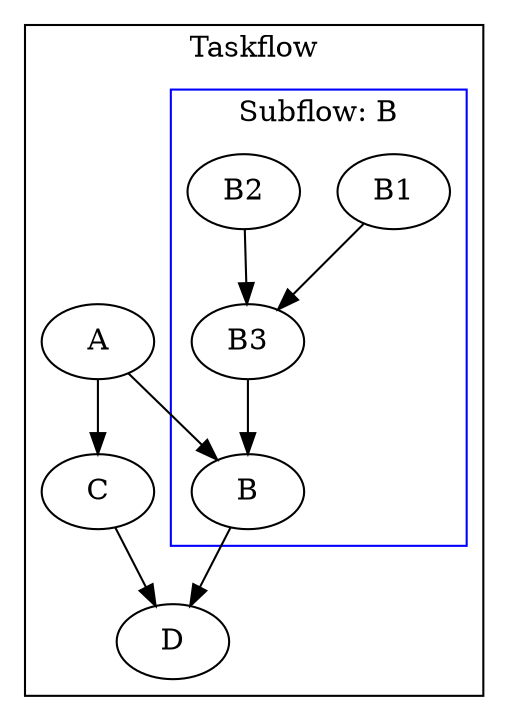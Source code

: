 digraph Taskflow {
subgraph cluster_p0x7ffee9781810 {
label="Taskflow";
p0x7f9866c01820[label="A" ];
p0x7f9866c01820 -> p0x7f9866c01b70;
p0x7f9866c01820 -> p0x7f9866c01930;
p0x7f9866c01930[label="C" ];
p0x7f9866c01930 -> p0x7f9866c01a40;
p0x7f9866c01a40[label="D" ];
p0x7f9866c01b70[label="B" ];
p0x7f9866c01b70 -> p0x7f9866c01a40;
subgraph cluster_p0x7f9866c01b70 {
label="Subflow: B";
color=blue
p0x7f9866d01880[label="B1" ];
p0x7f9866d01880 -> p0x7f9866d01ac0;
p0x7f9866d019a0[label="B2" ];
p0x7f9866d019a0 -> p0x7f9866d01ac0;
p0x7f9866d01ac0[label="B3" ];
p0x7f9866d01ac0 -> p0x7f9866c01b70;
}
}
}
